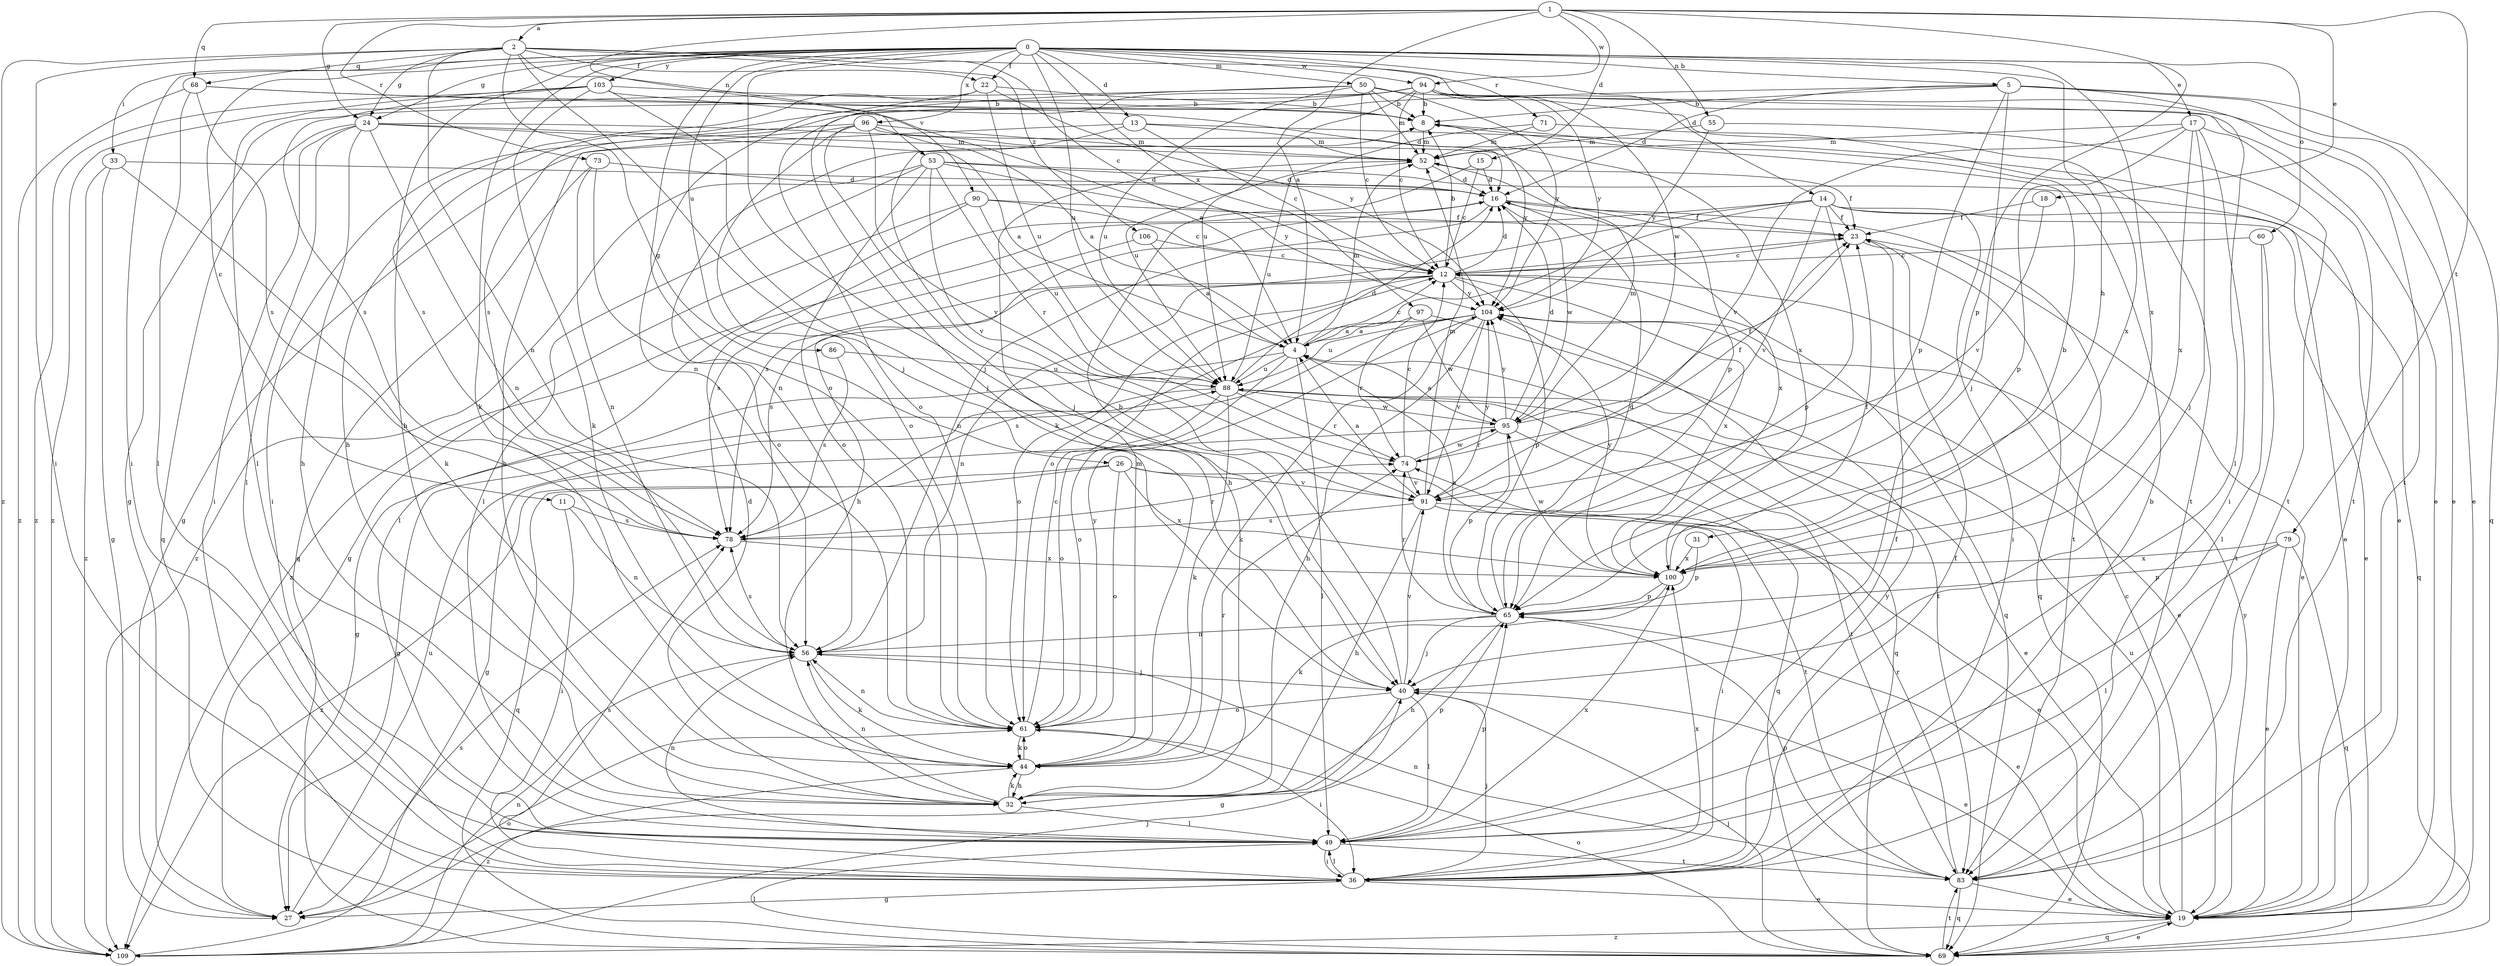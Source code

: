 strict digraph  {
0;
1;
2;
4;
5;
8;
11;
12;
13;
14;
15;
16;
17;
18;
19;
22;
23;
24;
26;
27;
31;
32;
33;
36;
40;
44;
49;
50;
52;
53;
55;
56;
60;
61;
65;
68;
69;
71;
73;
74;
78;
79;
83;
86;
88;
90;
91;
94;
95;
96;
97;
100;
103;
104;
106;
109;
0 -> 5  [label=b];
0 -> 11  [label=c];
0 -> 13  [label=d];
0 -> 14  [label=d];
0 -> 17  [label=e];
0 -> 22  [label=f];
0 -> 24  [label=g];
0 -> 31  [label=h];
0 -> 32  [label=h];
0 -> 33  [label=i];
0 -> 36  [label=i];
0 -> 40  [label=j];
0 -> 44  [label=k];
0 -> 50  [label=m];
0 -> 60  [label=o];
0 -> 61  [label=o];
0 -> 71  [label=r];
0 -> 86  [label=u];
0 -> 88  [label=u];
0 -> 94  [label=w];
0 -> 96  [label=x];
0 -> 97  [label=x];
0 -> 100  [label=x];
0 -> 103  [label=y];
1 -> 2  [label=a];
1 -> 4  [label=a];
1 -> 15  [label=d];
1 -> 18  [label=e];
1 -> 24  [label=g];
1 -> 53  [label=n];
1 -> 55  [label=n];
1 -> 65  [label=p];
1 -> 68  [label=q];
1 -> 73  [label=r];
1 -> 79  [label=t];
1 -> 94  [label=w];
2 -> 12  [label=c];
2 -> 22  [label=f];
2 -> 24  [label=g];
2 -> 26  [label=g];
2 -> 36  [label=i];
2 -> 40  [label=j];
2 -> 56  [label=n];
2 -> 68  [label=q];
2 -> 90  [label=v];
2 -> 95  [label=w];
2 -> 106  [label=z];
2 -> 109  [label=z];
4 -> 12  [label=c];
4 -> 27  [label=g];
4 -> 49  [label=l];
4 -> 52  [label=m];
4 -> 61  [label=o];
4 -> 69  [label=q];
4 -> 88  [label=u];
5 -> 8  [label=b];
5 -> 16  [label=d];
5 -> 19  [label=e];
5 -> 40  [label=j];
5 -> 65  [label=p];
5 -> 69  [label=q];
5 -> 78  [label=s];
5 -> 83  [label=t];
8 -> 52  [label=m];
8 -> 104  [label=y];
11 -> 36  [label=i];
11 -> 56  [label=n];
11 -> 78  [label=s];
12 -> 8  [label=b];
12 -> 16  [label=d];
12 -> 23  [label=f];
12 -> 56  [label=n];
12 -> 61  [label=o];
12 -> 65  [label=p];
12 -> 69  [label=q];
12 -> 78  [label=s];
12 -> 100  [label=x];
12 -> 104  [label=y];
13 -> 12  [label=c];
13 -> 19  [label=e];
13 -> 27  [label=g];
13 -> 52  [label=m];
13 -> 56  [label=n];
14 -> 19  [label=e];
14 -> 23  [label=f];
14 -> 36  [label=i];
14 -> 61  [label=o];
14 -> 65  [label=p];
14 -> 69  [label=q];
14 -> 78  [label=s];
14 -> 91  [label=v];
14 -> 109  [label=z];
15 -> 12  [label=c];
15 -> 16  [label=d];
15 -> 32  [label=h];
16 -> 23  [label=f];
16 -> 32  [label=h];
16 -> 56  [label=n];
16 -> 83  [label=t];
16 -> 95  [label=w];
16 -> 100  [label=x];
17 -> 36  [label=i];
17 -> 40  [label=j];
17 -> 52  [label=m];
17 -> 65  [label=p];
17 -> 83  [label=t];
17 -> 91  [label=v];
17 -> 100  [label=x];
18 -> 23  [label=f];
18 -> 91  [label=v];
19 -> 12  [label=c];
19 -> 69  [label=q];
19 -> 88  [label=u];
19 -> 104  [label=y];
19 -> 109  [label=z];
22 -> 8  [label=b];
22 -> 32  [label=h];
22 -> 78  [label=s];
22 -> 88  [label=u];
22 -> 104  [label=y];
23 -> 12  [label=c];
23 -> 19  [label=e];
23 -> 69  [label=q];
24 -> 4  [label=a];
24 -> 32  [label=h];
24 -> 36  [label=i];
24 -> 49  [label=l];
24 -> 52  [label=m];
24 -> 56  [label=n];
24 -> 65  [label=p];
24 -> 69  [label=q];
26 -> 61  [label=o];
26 -> 69  [label=q];
26 -> 83  [label=t];
26 -> 91  [label=v];
26 -> 100  [label=x];
26 -> 109  [label=z];
27 -> 61  [label=o];
27 -> 88  [label=u];
31 -> 65  [label=p];
31 -> 100  [label=x];
32 -> 16  [label=d];
32 -> 44  [label=k];
32 -> 49  [label=l];
32 -> 56  [label=n];
32 -> 65  [label=p];
33 -> 16  [label=d];
33 -> 27  [label=g];
33 -> 44  [label=k];
33 -> 109  [label=z];
36 -> 8  [label=b];
36 -> 19  [label=e];
36 -> 23  [label=f];
36 -> 27  [label=g];
36 -> 40  [label=j];
36 -> 49  [label=l];
36 -> 78  [label=s];
36 -> 100  [label=x];
36 -> 104  [label=y];
40 -> 8  [label=b];
40 -> 19  [label=e];
40 -> 27  [label=g];
40 -> 49  [label=l];
40 -> 61  [label=o];
40 -> 91  [label=v];
44 -> 32  [label=h];
44 -> 52  [label=m];
44 -> 61  [label=o];
44 -> 74  [label=r];
44 -> 109  [label=z];
49 -> 23  [label=f];
49 -> 36  [label=i];
49 -> 56  [label=n];
49 -> 65  [label=p];
49 -> 83  [label=t];
49 -> 100  [label=x];
50 -> 8  [label=b];
50 -> 12  [label=c];
50 -> 19  [label=e];
50 -> 44  [label=k];
50 -> 52  [label=m];
50 -> 88  [label=u];
50 -> 104  [label=y];
50 -> 109  [label=z];
52 -> 16  [label=d];
52 -> 23  [label=f];
52 -> 88  [label=u];
53 -> 16  [label=d];
53 -> 19  [label=e];
53 -> 49  [label=l];
53 -> 61  [label=o];
53 -> 74  [label=r];
53 -> 91  [label=v];
53 -> 104  [label=y];
53 -> 109  [label=z];
55 -> 52  [label=m];
55 -> 83  [label=t];
55 -> 104  [label=y];
56 -> 40  [label=j];
56 -> 44  [label=k];
56 -> 78  [label=s];
60 -> 12  [label=c];
60 -> 49  [label=l];
60 -> 83  [label=t];
61 -> 12  [label=c];
61 -> 36  [label=i];
61 -> 44  [label=k];
61 -> 56  [label=n];
61 -> 104  [label=y];
65 -> 4  [label=a];
65 -> 16  [label=d];
65 -> 19  [label=e];
65 -> 32  [label=h];
65 -> 40  [label=j];
65 -> 56  [label=n];
65 -> 74  [label=r];
68 -> 8  [label=b];
68 -> 16  [label=d];
68 -> 49  [label=l];
68 -> 78  [label=s];
68 -> 109  [label=z];
69 -> 19  [label=e];
69 -> 40  [label=j];
69 -> 49  [label=l];
69 -> 61  [label=o];
69 -> 83  [label=t];
71 -> 52  [label=m];
71 -> 83  [label=t];
71 -> 88  [label=u];
73 -> 16  [label=d];
73 -> 56  [label=n];
73 -> 61  [label=o];
73 -> 69  [label=q];
74 -> 12  [label=c];
74 -> 23  [label=f];
74 -> 91  [label=v];
74 -> 95  [label=w];
78 -> 74  [label=r];
78 -> 100  [label=x];
79 -> 19  [label=e];
79 -> 49  [label=l];
79 -> 65  [label=p];
79 -> 69  [label=q];
79 -> 100  [label=x];
83 -> 19  [label=e];
83 -> 56  [label=n];
83 -> 65  [label=p];
83 -> 69  [label=q];
83 -> 74  [label=r];
86 -> 78  [label=s];
86 -> 88  [label=u];
88 -> 16  [label=d];
88 -> 19  [label=e];
88 -> 27  [label=g];
88 -> 44  [label=k];
88 -> 61  [label=o];
88 -> 74  [label=r];
88 -> 83  [label=t];
88 -> 95  [label=w];
90 -> 12  [label=c];
90 -> 23  [label=f];
90 -> 27  [label=g];
90 -> 49  [label=l];
90 -> 88  [label=u];
91 -> 4  [label=a];
91 -> 19  [label=e];
91 -> 32  [label=h];
91 -> 36  [label=i];
91 -> 52  [label=m];
91 -> 78  [label=s];
91 -> 104  [label=y];
94 -> 8  [label=b];
94 -> 12  [label=c];
94 -> 19  [label=e];
94 -> 27  [label=g];
94 -> 49  [label=l];
94 -> 56  [label=n];
94 -> 61  [label=o];
94 -> 88  [label=u];
94 -> 100  [label=x];
94 -> 104  [label=y];
95 -> 4  [label=a];
95 -> 16  [label=d];
95 -> 23  [label=f];
95 -> 27  [label=g];
95 -> 52  [label=m];
95 -> 65  [label=p];
95 -> 69  [label=q];
95 -> 74  [label=r];
95 -> 104  [label=y];
96 -> 4  [label=a];
96 -> 32  [label=h];
96 -> 36  [label=i];
96 -> 40  [label=j];
96 -> 52  [label=m];
96 -> 61  [label=o];
96 -> 91  [label=v];
96 -> 100  [label=x];
97 -> 4  [label=a];
97 -> 74  [label=r];
97 -> 83  [label=t];
97 -> 95  [label=w];
100 -> 8  [label=b];
100 -> 23  [label=f];
100 -> 44  [label=k];
100 -> 65  [label=p];
100 -> 95  [label=w];
100 -> 104  [label=y];
103 -> 4  [label=a];
103 -> 8  [label=b];
103 -> 40  [label=j];
103 -> 44  [label=k];
103 -> 49  [label=l];
103 -> 78  [label=s];
103 -> 109  [label=z];
104 -> 4  [label=a];
104 -> 19  [label=e];
104 -> 32  [label=h];
104 -> 44  [label=k];
104 -> 78  [label=s];
104 -> 88  [label=u];
104 -> 91  [label=v];
106 -> 4  [label=a];
106 -> 12  [label=c];
106 -> 78  [label=s];
109 -> 40  [label=j];
109 -> 56  [label=n];
109 -> 78  [label=s];
}
